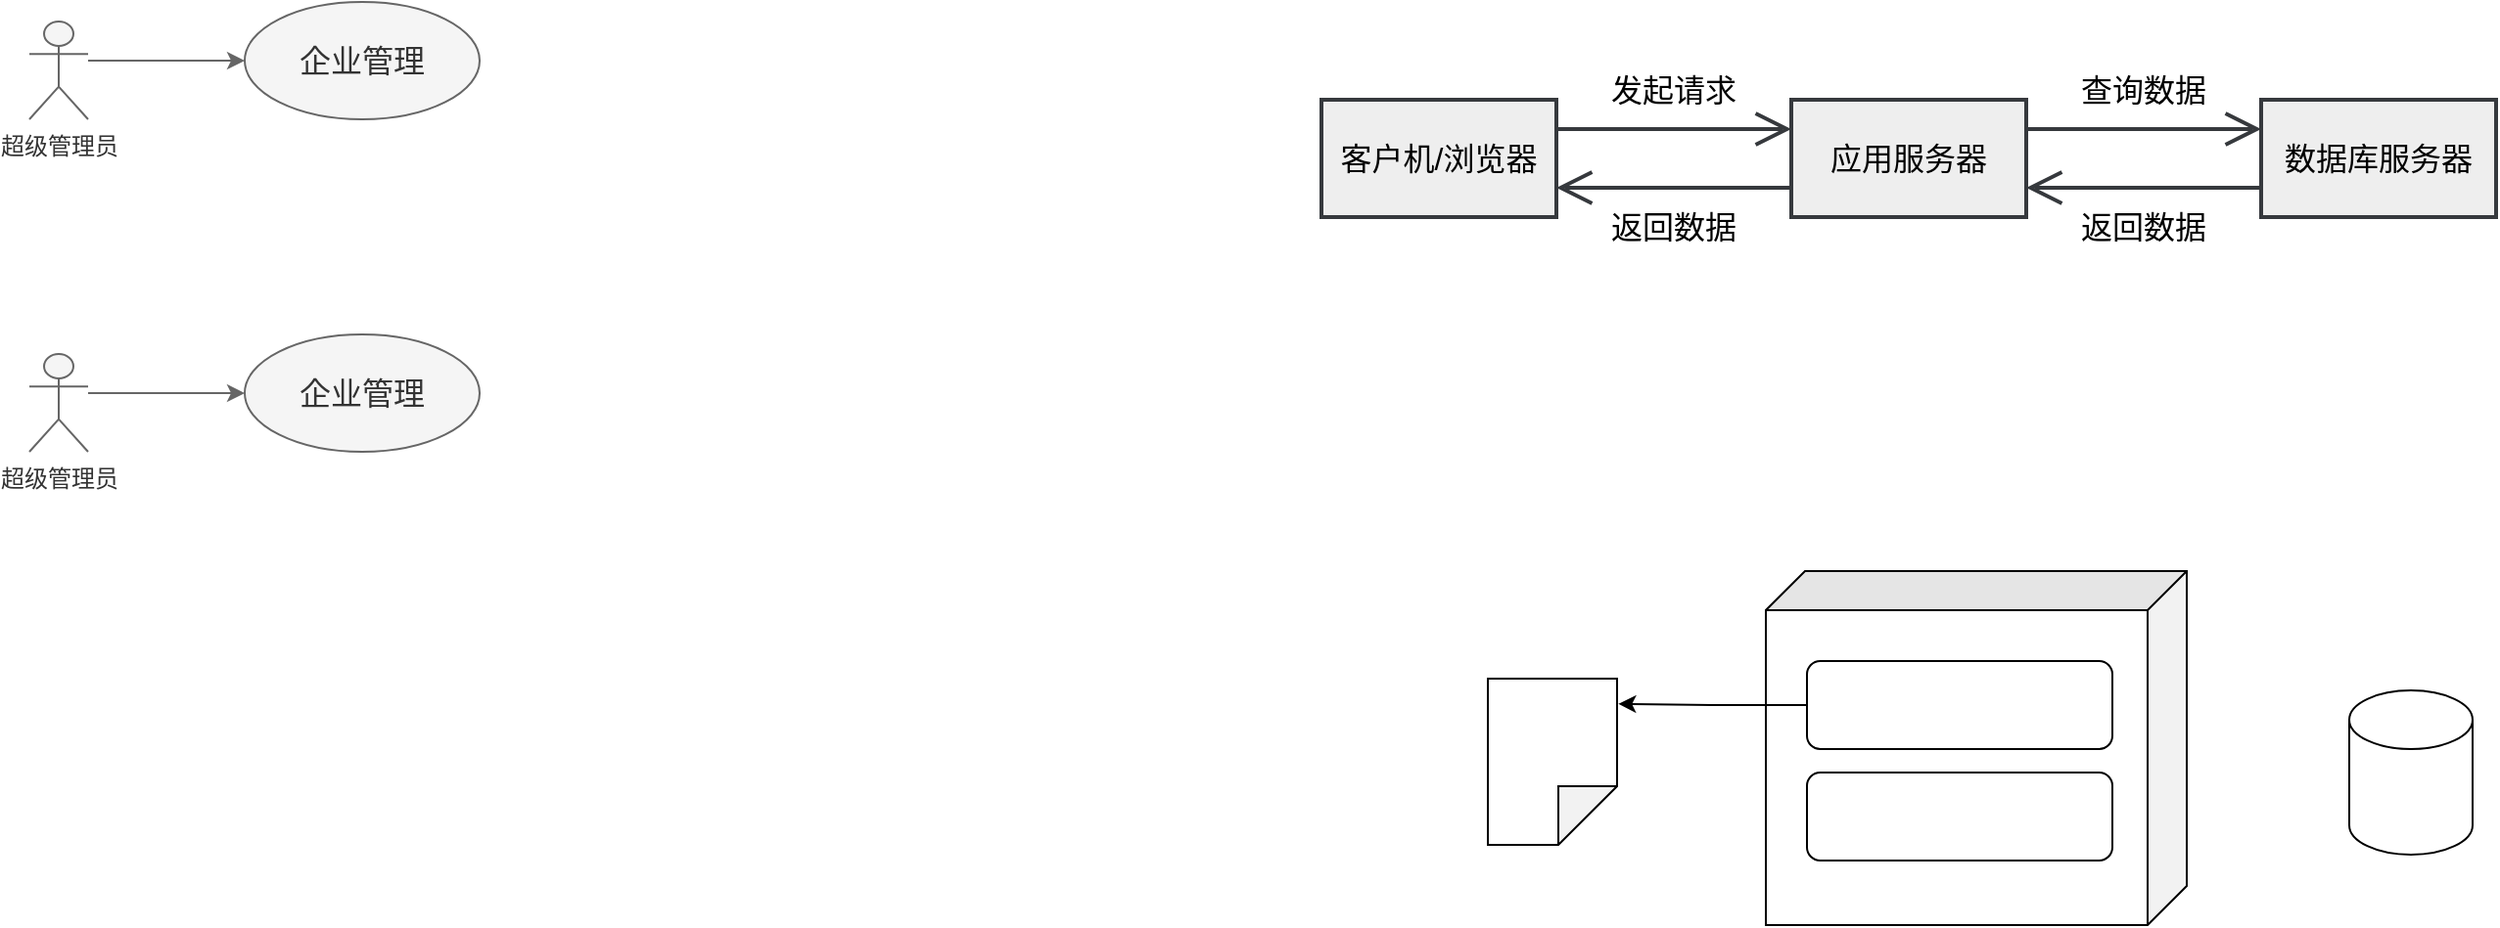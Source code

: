 <mxfile version="17.4.0" type="github">
  <diagram id="d1_pyNrZgF3xTE_ZMnq0" name="第 1 页">
    <mxGraphModel dx="779" dy="408" grid="0" gridSize="10" guides="1" tooltips="1" connect="1" arrows="1" fold="1" page="1" pageScale="1" pageWidth="827" pageHeight="1169" math="0" shadow="0">
      <root>
        <mxCell id="0" />
        <mxCell id="1" parent="0" />
        <mxCell id="8rtO3L0zwitexAxcnbb5-8" value="" style="rounded=0;orthogonalLoop=1;jettySize=auto;html=1;fillColor=#f5f5f5;strokeColor=#666666;align=center;" parent="1" target="8rtO3L0zwitexAxcnbb5-7" edge="1">
          <mxGeometry relative="1" as="geometry">
            <mxPoint x="300" y="110" as="sourcePoint" />
            <Array as="points" />
          </mxGeometry>
        </mxCell>
        <mxCell id="8rtO3L0zwitexAxcnbb5-1" value="超级管理员" style="shape=umlActor;verticalLabelPosition=bottom;verticalAlign=top;html=1;outlineConnect=0;fillColor=#f5f5f5;fontColor=#333333;strokeColor=#666666;align=center;" parent="1" vertex="1">
          <mxGeometry x="270" y="90" width="30" height="50" as="geometry" />
        </mxCell>
        <mxCell id="8rtO3L0zwitexAxcnbb5-7" value="&lt;font style=&quot;font-size: 16px;&quot;&gt;企业管理&lt;/font&gt;" style="ellipse;whiteSpace=wrap;html=1;verticalAlign=middle;align=center;fillColor=#f5f5f5;fontColor=#333333;strokeColor=#666666;fontSize=16;" parent="1" vertex="1">
          <mxGeometry x="380" y="80" width="120" height="60" as="geometry" />
        </mxCell>
        <mxCell id="8rtO3L0zwitexAxcnbb5-11" value="" style="rounded=0;orthogonalLoop=1;jettySize=auto;html=1;fillColor=#f5f5f5;strokeColor=#666666;align=center;" parent="1" target="8rtO3L0zwitexAxcnbb5-13" edge="1">
          <mxGeometry relative="1" as="geometry">
            <mxPoint x="300" y="280" as="sourcePoint" />
            <Array as="points" />
          </mxGeometry>
        </mxCell>
        <mxCell id="8rtO3L0zwitexAxcnbb5-12" value="超级管理员" style="shape=umlActor;verticalLabelPosition=bottom;verticalAlign=top;html=1;outlineConnect=0;fillColor=#f5f5f5;fontColor=#333333;strokeColor=#666666;align=center;" parent="1" vertex="1">
          <mxGeometry x="270" y="260" width="30" height="50" as="geometry" />
        </mxCell>
        <mxCell id="8rtO3L0zwitexAxcnbb5-13" value="&lt;font style=&quot;font-size: 16px;&quot;&gt;企业管理&lt;/font&gt;" style="ellipse;whiteSpace=wrap;html=1;verticalAlign=middle;align=center;fillColor=#f5f5f5;fontColor=#333333;strokeColor=#666666;fontSize=16;" parent="1" vertex="1">
          <mxGeometry x="380" y="250" width="120" height="60" as="geometry" />
        </mxCell>
        <mxCell id="381hcfqN0hbHxzuvZOae-9" style="edgeStyle=none;curved=1;rounded=0;orthogonalLoop=1;jettySize=auto;html=1;exitX=0;exitY=0.75;exitDx=0;exitDy=0;entryX=1;entryY=0.75;entryDx=0;entryDy=0;endArrow=open;startSize=14;endSize=14;sourcePerimeterSpacing=8;targetPerimeterSpacing=8;fillColor=#eeeeee;strokeColor=#36393d;strokeWidth=2;" parent="1" source="381hcfqN0hbHxzuvZOae-1" target="381hcfqN0hbHxzuvZOae-3" edge="1">
          <mxGeometry relative="1" as="geometry" />
        </mxCell>
        <mxCell id="381hcfqN0hbHxzuvZOae-1" value="&lt;font style=&quot;font-size: 16px&quot;&gt;数据库服务器&lt;/font&gt;" style="whiteSpace=wrap;html=1;hachureGap=4;fillColor=#eeeeee;strokeColor=#36393d;strokeWidth=2;" parent="1" vertex="1">
          <mxGeometry x="1410" y="130" width="120" height="60" as="geometry" />
        </mxCell>
        <mxCell id="381hcfqN0hbHxzuvZOae-7" style="edgeStyle=none;curved=1;rounded=0;orthogonalLoop=1;jettySize=auto;html=1;exitX=0;exitY=0.75;exitDx=0;exitDy=0;entryX=1;entryY=0.75;entryDx=0;entryDy=0;endArrow=open;startSize=14;endSize=14;sourcePerimeterSpacing=8;targetPerimeterSpacing=8;fillColor=#eeeeee;strokeColor=#36393d;strokeWidth=2;" parent="1" source="381hcfqN0hbHxzuvZOae-3" target="381hcfqN0hbHxzuvZOae-5" edge="1">
          <mxGeometry relative="1" as="geometry" />
        </mxCell>
        <mxCell id="381hcfqN0hbHxzuvZOae-8" style="edgeStyle=none;curved=1;rounded=0;orthogonalLoop=1;jettySize=auto;html=1;exitX=1;exitY=0.25;exitDx=0;exitDy=0;entryX=0;entryY=0.25;entryDx=0;entryDy=0;endArrow=open;startSize=14;endSize=14;sourcePerimeterSpacing=8;targetPerimeterSpacing=8;fillColor=#eeeeee;strokeColor=#36393d;strokeWidth=2;" parent="1" source="381hcfqN0hbHxzuvZOae-3" target="381hcfqN0hbHxzuvZOae-1" edge="1">
          <mxGeometry relative="1" as="geometry" />
        </mxCell>
        <mxCell id="381hcfqN0hbHxzuvZOae-3" value="&lt;font style=&quot;font-size: 16px&quot;&gt;应用服务器&lt;/font&gt;" style="whiteSpace=wrap;html=1;hachureGap=4;fillColor=#eeeeee;strokeColor=#36393d;strokeWidth=2;" parent="1" vertex="1">
          <mxGeometry x="1170" y="130" width="120" height="60" as="geometry" />
        </mxCell>
        <mxCell id="381hcfqN0hbHxzuvZOae-6" style="edgeStyle=none;curved=1;rounded=0;orthogonalLoop=1;jettySize=auto;html=1;exitX=1;exitY=0.25;exitDx=0;exitDy=0;entryX=0;entryY=0.25;entryDx=0;entryDy=0;endArrow=open;startSize=14;endSize=14;sourcePerimeterSpacing=8;targetPerimeterSpacing=8;fillColor=#eeeeee;strokeColor=#36393d;strokeWidth=2;" parent="1" source="381hcfqN0hbHxzuvZOae-5" target="381hcfqN0hbHxzuvZOae-3" edge="1">
          <mxGeometry relative="1" as="geometry" />
        </mxCell>
        <mxCell id="381hcfqN0hbHxzuvZOae-5" value="&lt;font style=&quot;font-size: 16px&quot;&gt;客户机/浏览器&lt;/font&gt;" style="whiteSpace=wrap;html=1;hachureGap=4;fillColor=#eeeeee;strokeColor=#36393d;strokeWidth=2;" parent="1" vertex="1">
          <mxGeometry x="930" y="130" width="120" height="60" as="geometry" />
        </mxCell>
        <mxCell id="381hcfqN0hbHxzuvZOae-10" value="发起请求" style="text;strokeColor=none;fillColor=none;html=1;align=center;verticalAlign=middle;whiteSpace=wrap;rounded=0;hachureGap=4;fontSize=16;" parent="1" vertex="1">
          <mxGeometry x="1070" y="110" width="80" height="30" as="geometry" />
        </mxCell>
        <mxCell id="381hcfqN0hbHxzuvZOae-11" value="返回数据" style="text;strokeColor=none;fillColor=none;html=1;align=center;verticalAlign=middle;whiteSpace=wrap;rounded=0;hachureGap=4;fontSize=16;" parent="1" vertex="1">
          <mxGeometry x="1070" y="180" width="80" height="30" as="geometry" />
        </mxCell>
        <mxCell id="381hcfqN0hbHxzuvZOae-12" value="查询数据" style="text;strokeColor=none;fillColor=none;html=1;align=center;verticalAlign=middle;whiteSpace=wrap;rounded=0;hachureGap=4;fontSize=16;" parent="1" vertex="1">
          <mxGeometry x="1310" y="110" width="80" height="30" as="geometry" />
        </mxCell>
        <mxCell id="381hcfqN0hbHxzuvZOae-13" value="返回数据" style="text;strokeColor=none;fillColor=none;html=1;align=center;verticalAlign=middle;whiteSpace=wrap;rounded=0;hachureGap=4;fontSize=16;" parent="1" vertex="1">
          <mxGeometry x="1310" y="180" width="80" height="30" as="geometry" />
        </mxCell>
        <mxCell id="JOeLrzoQTFax65PzLZrY-1" value="" style="shape=cube;whiteSpace=wrap;html=1;boundedLbl=1;backgroundOutline=1;darkOpacity=0.05;darkOpacity2=0.1;direction=south;" vertex="1" parent="1">
          <mxGeometry x="1157" y="371" width="215" height="181" as="geometry" />
        </mxCell>
        <mxCell id="JOeLrzoQTFax65PzLZrY-2" value="" style="shape=cylinder3;whiteSpace=wrap;html=1;boundedLbl=1;backgroundOutline=1;size=15;" vertex="1" parent="1">
          <mxGeometry x="1455" y="432" width="63" height="84" as="geometry" />
        </mxCell>
        <mxCell id="JOeLrzoQTFax65PzLZrY-7" style="edgeStyle=orthogonalEdgeStyle;rounded=0;orthogonalLoop=1;jettySize=auto;html=1;entryX=0.152;entryY=-0.01;entryDx=0;entryDy=0;entryPerimeter=0;" edge="1" parent="1" source="JOeLrzoQTFax65PzLZrY-3" target="JOeLrzoQTFax65PzLZrY-5">
          <mxGeometry relative="1" as="geometry" />
        </mxCell>
        <mxCell id="JOeLrzoQTFax65PzLZrY-3" value="" style="rounded=1;whiteSpace=wrap;html=1;" vertex="1" parent="1">
          <mxGeometry x="1178" y="417" width="156" height="45" as="geometry" />
        </mxCell>
        <mxCell id="JOeLrzoQTFax65PzLZrY-4" value="" style="rounded=1;whiteSpace=wrap;html=1;" vertex="1" parent="1">
          <mxGeometry x="1178" y="474" width="156" height="45" as="geometry" />
        </mxCell>
        <mxCell id="JOeLrzoQTFax65PzLZrY-5" value="" style="shape=note;whiteSpace=wrap;html=1;backgroundOutline=1;darkOpacity=0.05;direction=south;" vertex="1" parent="1">
          <mxGeometry x="1015" y="426" width="66" height="85" as="geometry" />
        </mxCell>
      </root>
    </mxGraphModel>
  </diagram>
</mxfile>

